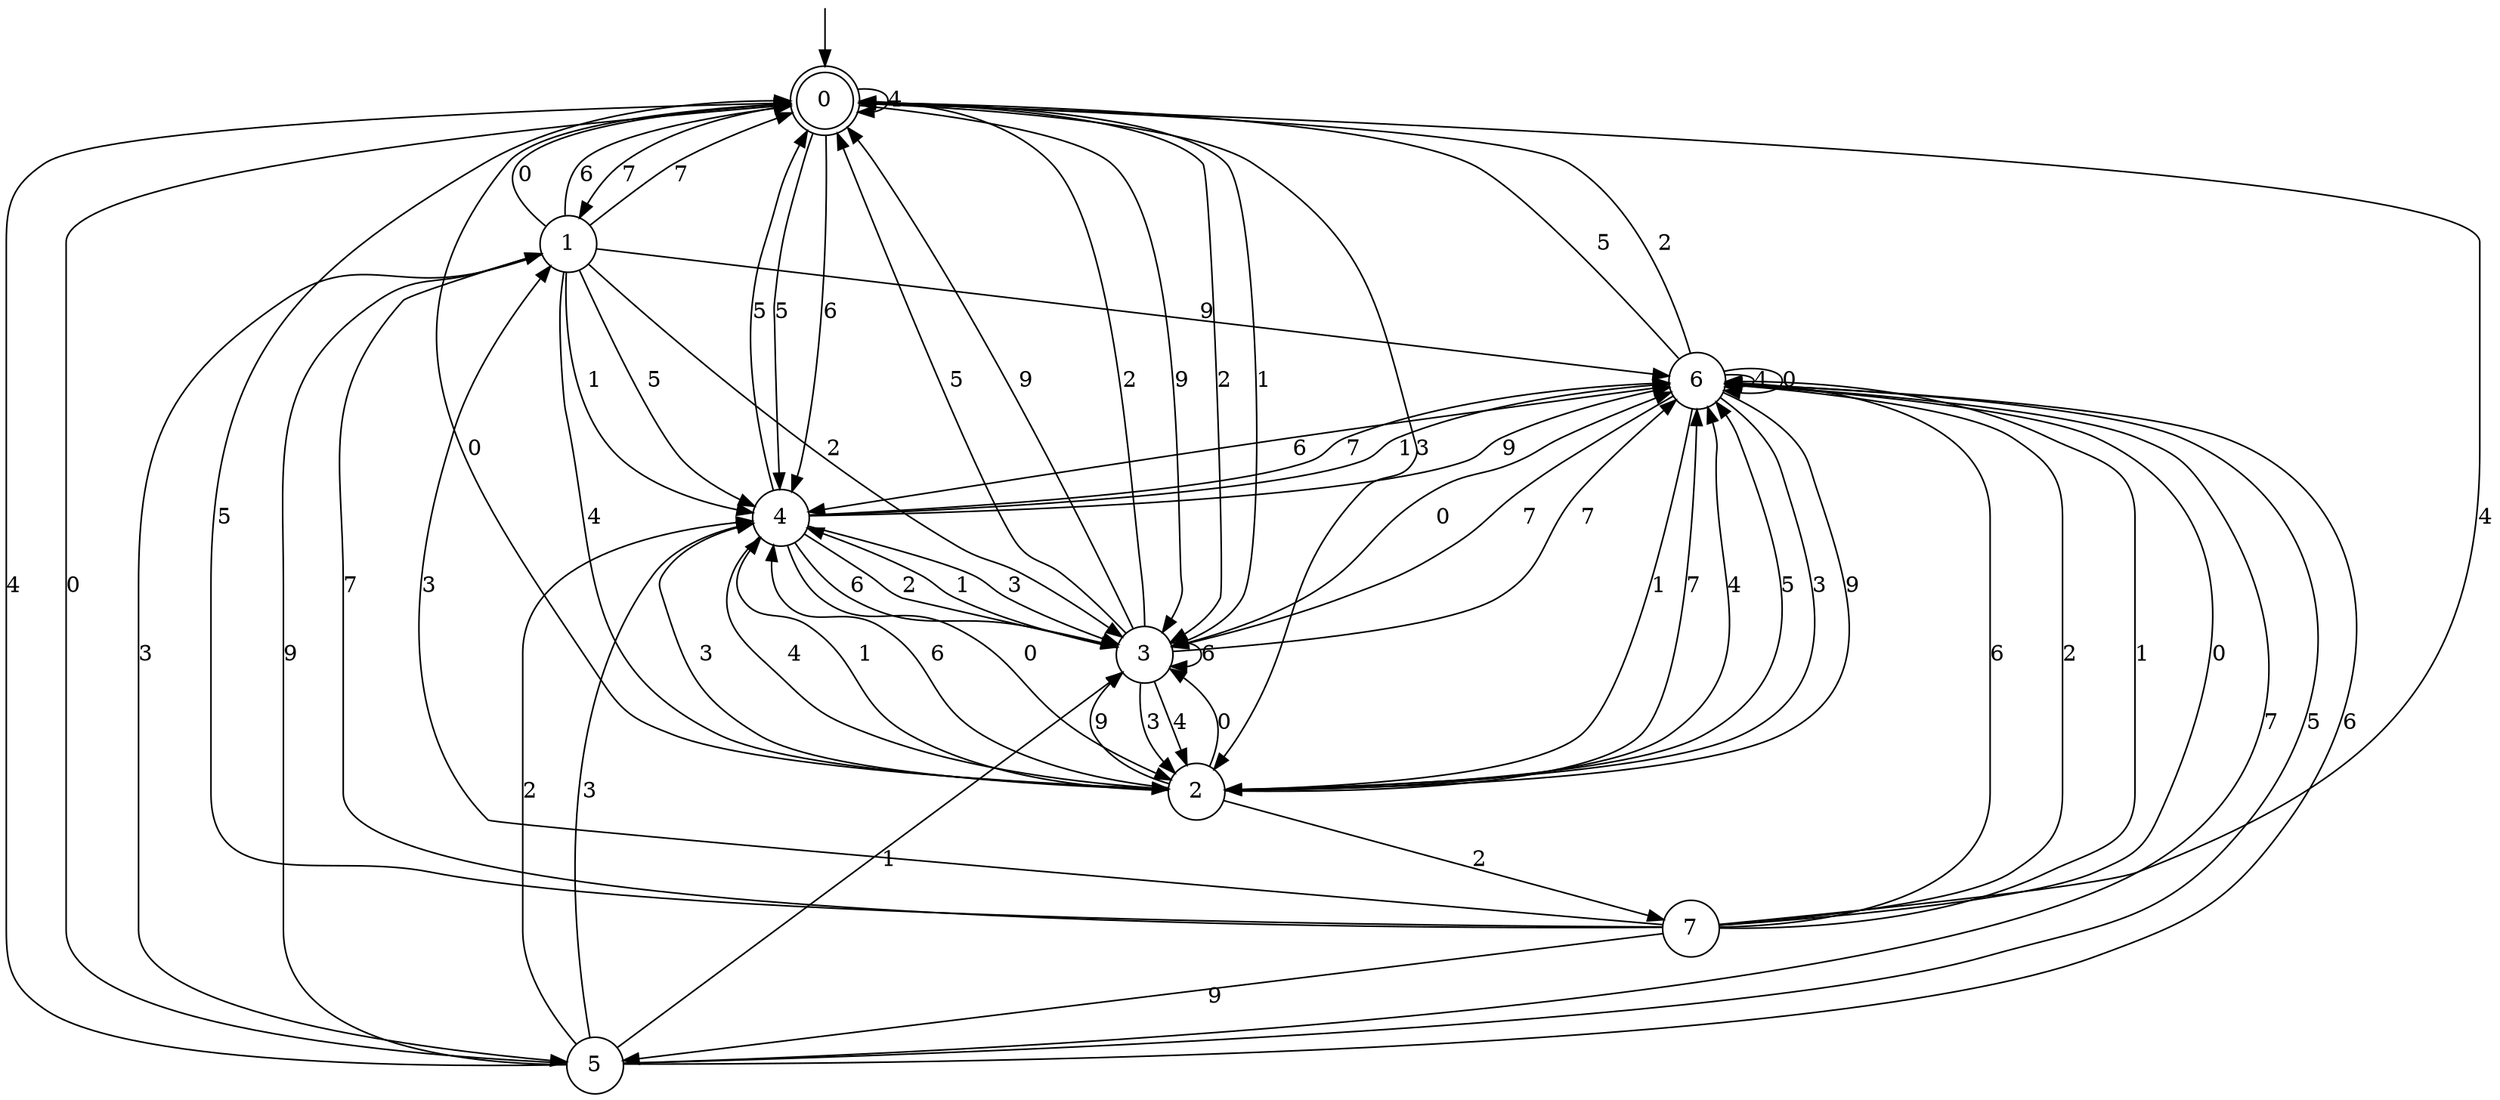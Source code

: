 digraph g {

	s0 [shape="doublecircle" label="0"];
	s1 [shape="circle" label="1"];
	s2 [shape="circle" label="2"];
	s3 [shape="circle" label="3"];
	s4 [shape="circle" label="4"];
	s5 [shape="circle" label="5"];
	s6 [shape="circle" label="6"];
	s7 [shape="circle" label="7"];
	s0 -> s1 [label="7"];
	s0 -> s2 [label="3"];
	s0 -> s3 [label="2"];
	s0 -> s3 [label="1"];
	s0 -> s0 [label="4"];
	s0 -> s2 [label="0"];
	s0 -> s4 [label="5"];
	s0 -> s4 [label="6"];
	s0 -> s3 [label="9"];
	s1 -> s0 [label="7"];
	s1 -> s5 [label="3"];
	s1 -> s3 [label="2"];
	s1 -> s4 [label="1"];
	s1 -> s2 [label="4"];
	s1 -> s0 [label="0"];
	s1 -> s4 [label="5"];
	s1 -> s0 [label="6"];
	s1 -> s6 [label="9"];
	s2 -> s6 [label="7"];
	s2 -> s4 [label="3"];
	s2 -> s7 [label="2"];
	s2 -> s4 [label="1"];
	s2 -> s6 [label="4"];
	s2 -> s3 [label="0"];
	s2 -> s6 [label="5"];
	s2 -> s4 [label="6"];
	s2 -> s3 [label="9"];
	s3 -> s6 [label="7"];
	s3 -> s2 [label="3"];
	s3 -> s0 [label="2"];
	s3 -> s4 [label="1"];
	s3 -> s2 [label="4"];
	s3 -> s6 [label="0"];
	s3 -> s0 [label="5"];
	s3 -> s3 [label="6"];
	s3 -> s0 [label="9"];
	s4 -> s6 [label="7"];
	s4 -> s3 [label="3"];
	s4 -> s3 [label="2"];
	s4 -> s6 [label="1"];
	s4 -> s2 [label="4"];
	s4 -> s2 [label="0"];
	s4 -> s0 [label="5"];
	s4 -> s3 [label="6"];
	s4 -> s6 [label="9"];
	s5 -> s6 [label="7"];
	s5 -> s4 [label="3"];
	s5 -> s4 [label="2"];
	s5 -> s3 [label="1"];
	s5 -> s0 [label="4"];
	s5 -> s0 [label="0"];
	s5 -> s6 [label="5"];
	s5 -> s6 [label="6"];
	s5 -> s1 [label="9"];
	s6 -> s3 [label="7"];
	s6 -> s2 [label="3"];
	s6 -> s0 [label="2"];
	s6 -> s2 [label="1"];
	s6 -> s6 [label="4"];
	s6 -> s6 [label="0"];
	s6 -> s0 [label="5"];
	s6 -> s4 [label="6"];
	s6 -> s2 [label="9"];
	s7 -> s1 [label="7"];
	s7 -> s1 [label="3"];
	s7 -> s6 [label="2"];
	s7 -> s6 [label="1"];
	s7 -> s0 [label="4"];
	s7 -> s6 [label="0"];
	s7 -> s0 [label="5"];
	s7 -> s6 [label="6"];
	s7 -> s5 [label="9"];

__start0 [label="" shape="none" width="0" height="0"];
__start0 -> s0;

}
